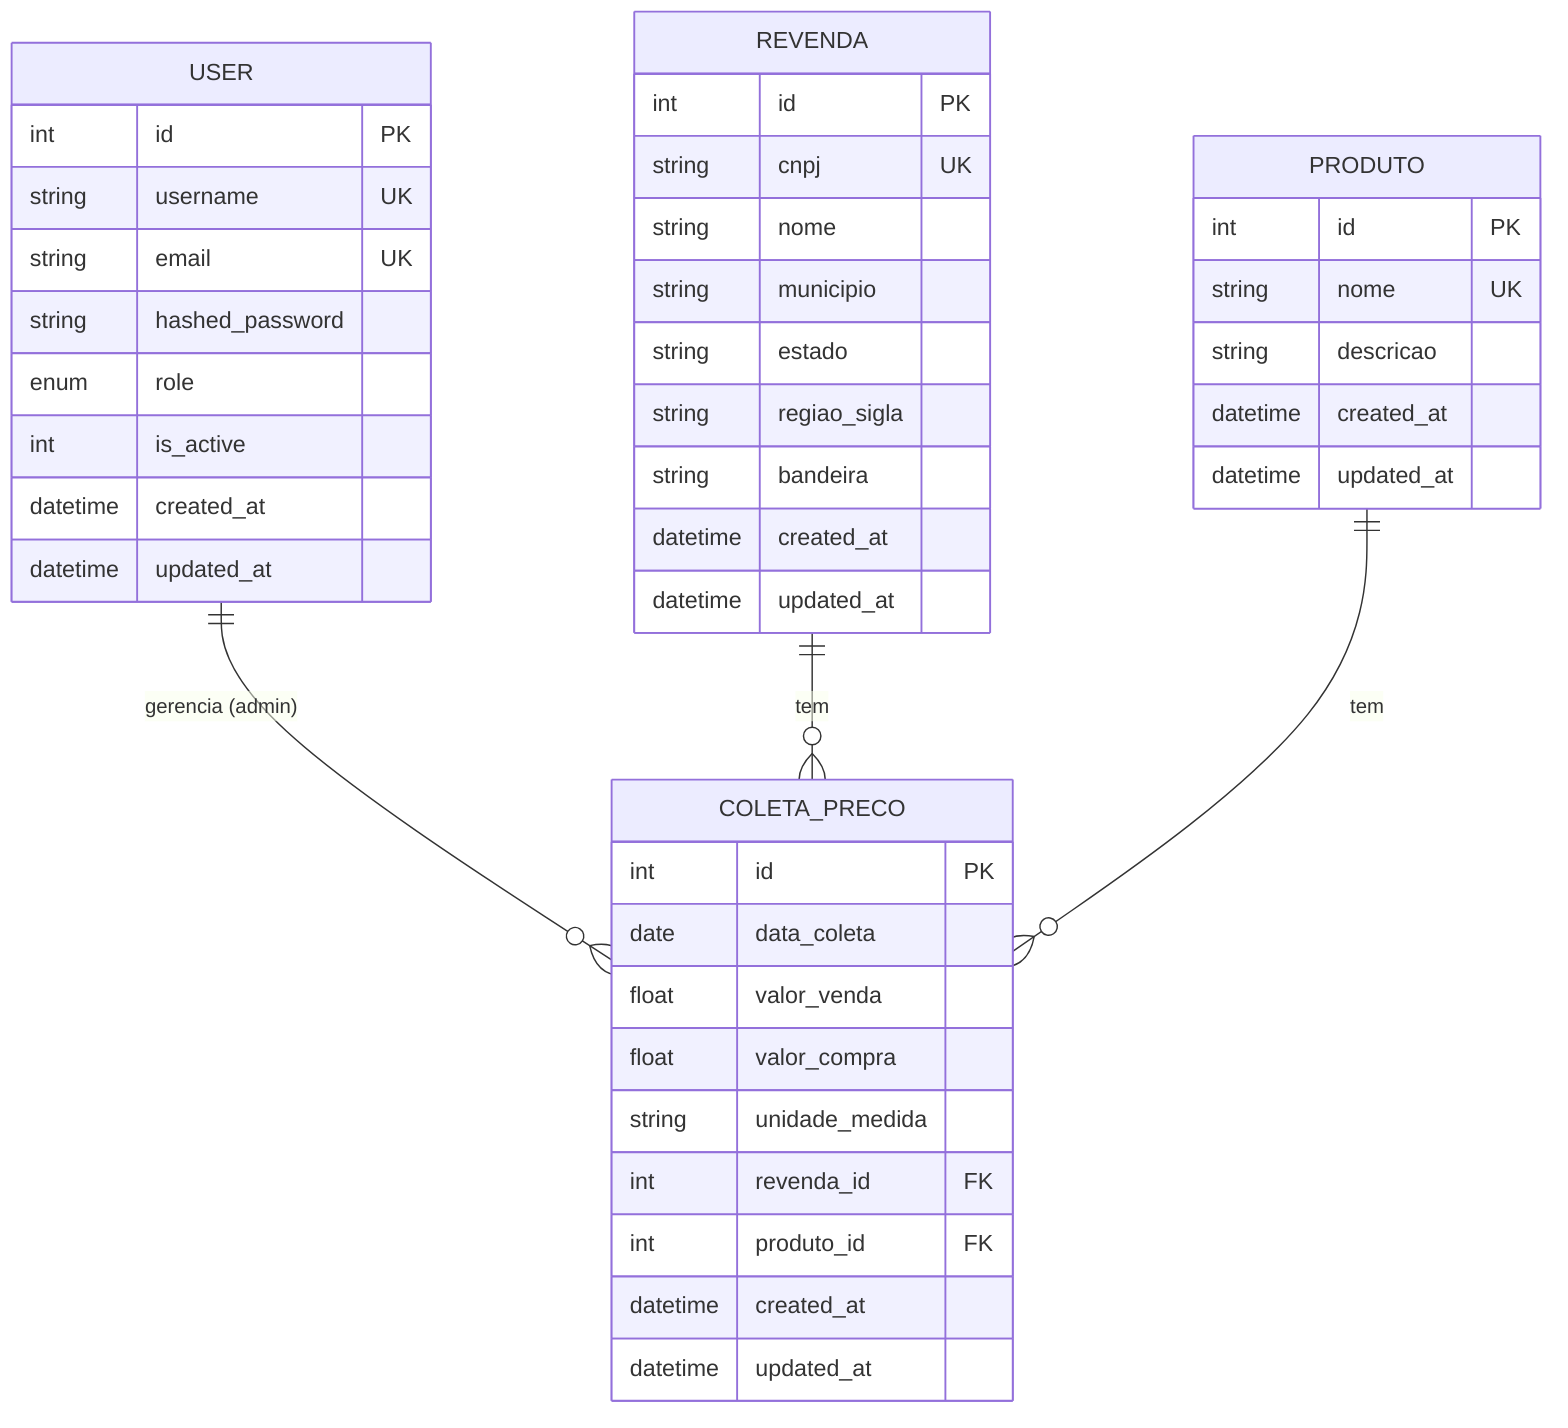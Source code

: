 erDiagram
    USER ||--o{ COLETA_PRECO : "gerencia (admin)"
    REVENDA ||--o{ COLETA_PRECO : "tem"
    PRODUTO ||--o{ COLETA_PRECO : "tem"
    
    USER {
        int id PK
        string username UK
        string email UK
        string hashed_password
        enum role
        int is_active
        datetime created_at
        datetime updated_at
    }
    
    REVENDA {
        int id PK
        string cnpj UK
        string nome
        string municipio
        string estado
        string regiao_sigla
        string bandeira
        datetime created_at
        datetime updated_at
    }
    
    PRODUTO {
        int id PK
        string nome UK
        string descricao
        datetime created_at
        datetime updated_at
    }
    
    COLETA_PRECO {
        int id PK
        date data_coleta
        float valor_venda
        float valor_compra
        string unidade_medida
        int revenda_id FK
        int produto_id FK
        datetime created_at
        datetime updated_at
    }
